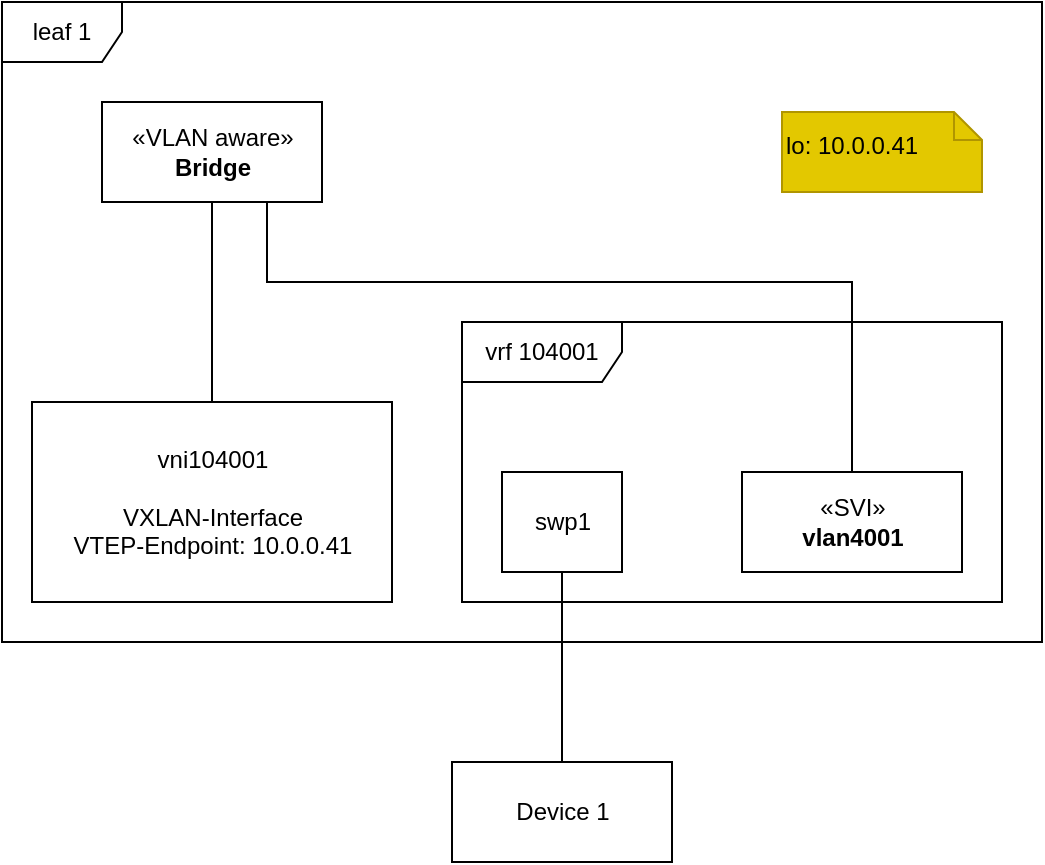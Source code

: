 <mxfile version="13.1.3">
    <diagram id="6hGFLwfOUW9BJ-s0fimq" name="Page-1">
        <mxGraphModel dx="1702" dy="1131" grid="1" gridSize="10" guides="1" tooltips="1" connect="1" arrows="1" fold="1" page="1" pageScale="1" pageWidth="827" pageHeight="1169" math="0" shadow="0">
            <root>
                <mxCell id="0"/>
                <mxCell id="1" parent="0"/>
                <mxCell id="3" value="leaf 1" style="shape=umlFrame;whiteSpace=wrap;html=1;fontColor=#000000;" parent="1" vertex="1">
                    <mxGeometry x="120" y="380" width="520" height="320" as="geometry"/>
                </mxCell>
                <mxCell id="17" style="edgeStyle=orthogonalEdgeStyle;rounded=0;orthogonalLoop=1;jettySize=auto;html=1;exitX=0.75;exitY=1;exitDx=0;exitDy=0;entryX=0.5;entryY=0;entryDx=0;entryDy=0;fontColor=#000000;endArrow=none;endFill=0;" parent="1" source="7" target="14" edge="1">
                    <mxGeometry relative="1" as="geometry">
                        <Array as="points">
                            <mxPoint x="253" y="520"/>
                            <mxPoint x="545" y="520"/>
                        </Array>
                    </mxGeometry>
                </mxCell>
                <mxCell id="21" value="" style="edgeStyle=orthogonalEdgeStyle;rounded=0;orthogonalLoop=1;jettySize=auto;html=1;fontColor=#000000;entryX=0.5;entryY=0;entryDx=0;entryDy=0;endArrow=none;endFill=0;" parent="1" source="7" target="9" edge="1">
                    <mxGeometry relative="1" as="geometry">
                        <mxPoint x="225" y="560" as="targetPoint"/>
                    </mxGeometry>
                </mxCell>
                <mxCell id="7" value="«VLAN aware»&lt;br&gt;&lt;b&gt;Bridge&lt;/b&gt;" style="html=1;fontColor=#000000;" parent="1" vertex="1">
                    <mxGeometry x="170" y="430" width="110" height="50" as="geometry"/>
                </mxCell>
                <mxCell id="8" value="lo: 10.0.0.41" style="shape=note;whiteSpace=wrap;html=1;size=14;verticalAlign=middle;align=left;spacingTop=-6;fillColor=#e3c800;strokeColor=#B09500;fontColor=#000000;" parent="1" vertex="1">
                    <mxGeometry x="510" y="435" width="100" height="40" as="geometry"/>
                </mxCell>
                <mxCell id="12" value="vrf 104001" style="shape=umlFrame;whiteSpace=wrap;html=1;fontColor=#000000;align=center;width=80;height=30;" parent="1" vertex="1">
                    <mxGeometry x="350" y="540" width="270" height="140" as="geometry"/>
                </mxCell>
                <mxCell id="18" style="edgeStyle=orthogonalEdgeStyle;rounded=0;orthogonalLoop=1;jettySize=auto;html=1;exitX=0.5;exitY=1;exitDx=0;exitDy=0;entryX=0.5;entryY=0;entryDx=0;entryDy=0;fontColor=#000000;endArrow=none;endFill=0;" parent="1" source="13" target="16" edge="1">
                    <mxGeometry relative="1" as="geometry"/>
                </mxCell>
                <mxCell id="14" value="«SVI»&lt;br&gt;&lt;b&gt;vlan4001&lt;/b&gt;" style="html=1;fontColor=#000000;" parent="1" vertex="1">
                    <mxGeometry x="490" y="615" width="110" height="50" as="geometry"/>
                </mxCell>
                <mxCell id="13" value="swp1" style="html=1;fontColor=#000000;align=center;" parent="1" vertex="1">
                    <mxGeometry x="370" y="615" width="60" height="50" as="geometry"/>
                </mxCell>
                <mxCell id="9" value="&lt;font&gt;vni104001&lt;br&gt;&lt;br&gt;VXLAN-Interface&lt;br&gt;VTEP-Endpoint: 10.0.0.41&lt;br&gt;&lt;/font&gt;" style="html=1;fontColor=#000000;align=center;labelPosition=center;verticalLabelPosition=middle;verticalAlign=middle;" parent="1" vertex="1">
                    <mxGeometry x="135" y="580" width="180" height="100" as="geometry"/>
                </mxCell>
                <mxCell id="16" value="Device 1" style="html=1;fontColor=#000000;align=center;" parent="1" vertex="1">
                    <mxGeometry x="345" y="760" width="110" height="50" as="geometry"/>
                </mxCell>
            </root>
        </mxGraphModel>
    </diagram>
</mxfile>